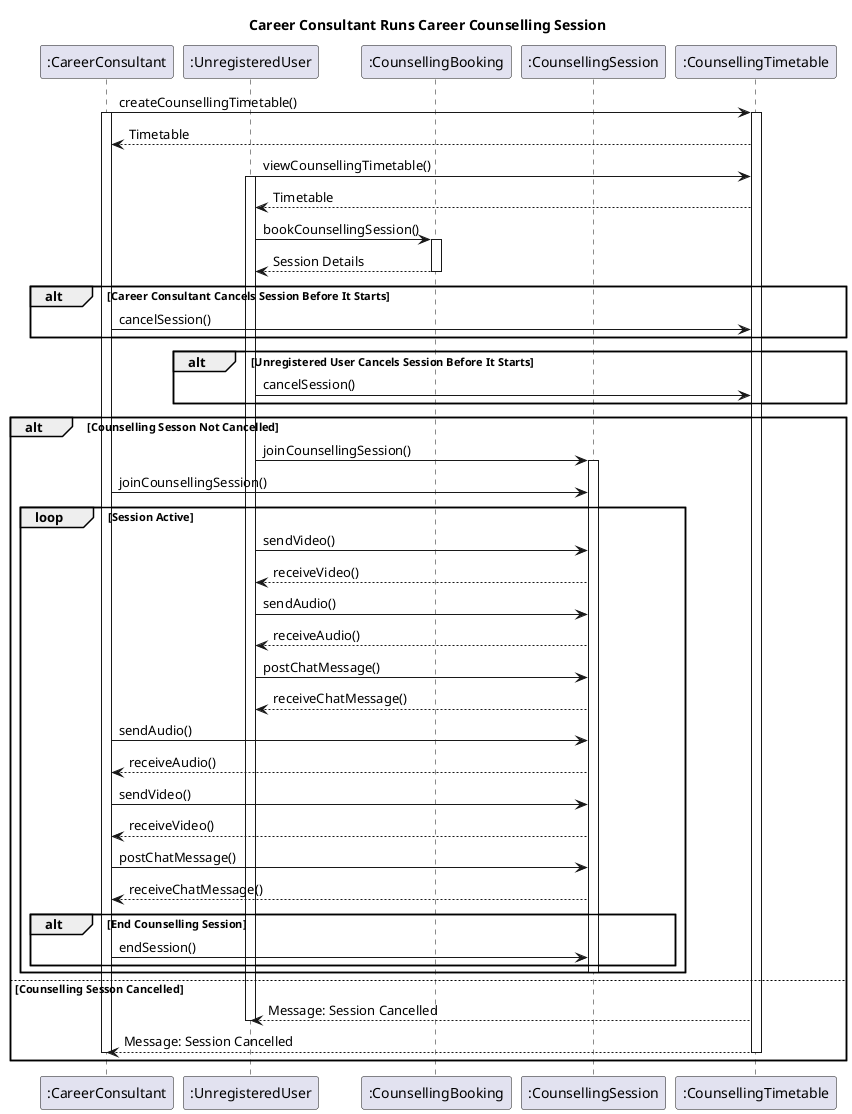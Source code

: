 
@startuml
title Career Consultant Runs Career Counselling Session
participant ":CareerConsultant" as career
participant ":UnregisteredUser" as unregistered
' participant ":CounsellingTimetable" as timetable
participant ":CounsellingBooking" as counsellingBooking
participant ":CounsellingSession" as counsellingSession
participant ":CounsellingTimetable" as timetable

' career consultant creates counselling timetable
career -> timetable : createCounsellingTimetable()
activate career
activate timetable
timetable --> career : Timetable

' user views and books counselling timetable
unregistered -> timetable : viewCounsellingTimetable()
activate unregistered
timetable --> unregistered : Timetable

unregistered -> counsellingBooking : bookCounsellingSession()
activate counsellingBooking
counsellingBooking --> unregistered : Session Details
deactivate counsellingBooking

' cancel session before session starts
alt Career Consultant Cancels Session Before It Starts
    career -> timetable : cancelSession()
    ' timetable --> career : Message: Session Cancelled
end
alt Unregistered User Cancels Session Before It Starts
    unregistered -> timetable : cancelSession()
    ' timetable -> career : Message: Session Cancelled
end

' if counselling session not cancelled before session
alt Counselling Sesson Not Cancelled
    unregistered -> counsellingSession : joinCounsellingSession()
    activate counsellingSession
    career -> counsellingSession : joinCounsellingSession()
    ' career -> counsellingSession : Run Counselling Session

    loop Session Active
        unregistered -> counsellingSession : sendVideo()
        counsellingSession --> unregistered : receiveVideo()
        unregistered -> counsellingSession : sendAudio()
        counsellingSession --> unregistered : receiveAudio()
        unregistered -> counsellingSession : postChatMessage()
        counsellingSession --> unregistered : receiveChatMessage()

        career -> counsellingSession : sendAudio()
        counsellingSession --> career : receiveAudio()
        career -> counsellingSession : sendVideo()
        counsellingSession --> career : receiveVideo()
        career -> counsellingSession : postChatMessage()
        counsellingSession --> career : receiveChatMessage()

        alt End Counselling Session
            career -> counsellingSession : endSession()
        end
        
        deactivate counsellingSession
    end

' counselling session cancelled before session
else Counselling Sesson Cancelled
    timetable --> unregistered : Message: Session Cancelled
    deactivate unregistered
    timetable --> career : Message: Session Cancelled
    deactivate timetable
    deactivate career

end

@enduml